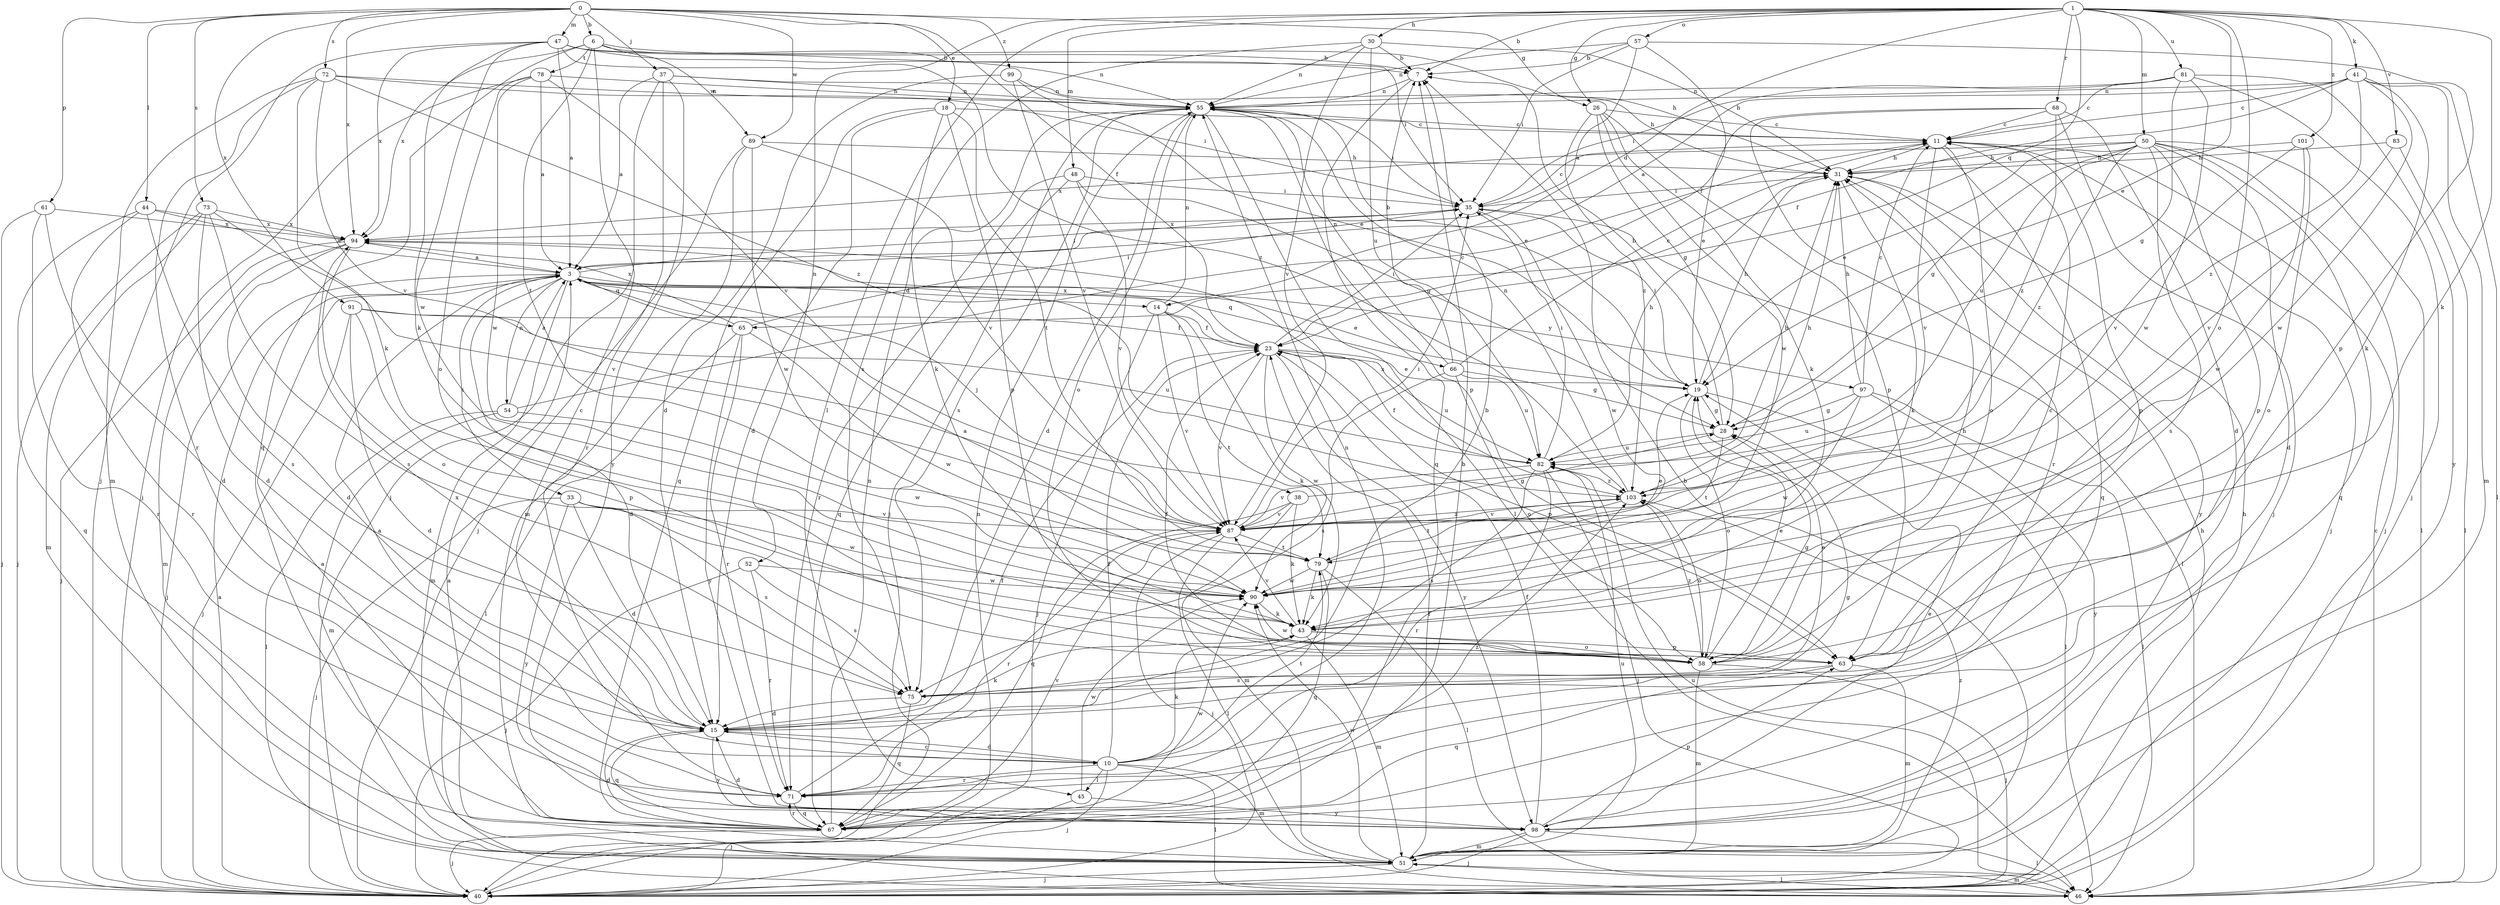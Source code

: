 strict digraph  {
0;
1;
3;
6;
7;
10;
11;
14;
15;
18;
19;
23;
26;
28;
30;
31;
33;
35;
37;
38;
40;
41;
43;
44;
45;
46;
47;
48;
50;
51;
52;
54;
55;
57;
58;
61;
63;
65;
66;
67;
68;
71;
72;
73;
75;
78;
79;
81;
82;
83;
87;
89;
90;
91;
94;
97;
98;
99;
101;
103;
0 -> 6  [label=b];
0 -> 18  [label=e];
0 -> 23  [label=f];
0 -> 26  [label=g];
0 -> 37  [label=j];
0 -> 44  [label=l];
0 -> 47  [label=m];
0 -> 61  [label=p];
0 -> 72  [label=s];
0 -> 73  [label=s];
0 -> 89  [label=w];
0 -> 91  [label=x];
0 -> 94  [label=x];
0 -> 99  [label=z];
1 -> 7  [label=b];
1 -> 14  [label=d];
1 -> 19  [label=e];
1 -> 26  [label=g];
1 -> 30  [label=h];
1 -> 41  [label=k];
1 -> 43  [label=k];
1 -> 45  [label=l];
1 -> 48  [label=m];
1 -> 50  [label=m];
1 -> 52  [label=n];
1 -> 57  [label=o];
1 -> 58  [label=o];
1 -> 65  [label=q];
1 -> 68  [label=r];
1 -> 81  [label=u];
1 -> 83  [label=v];
1 -> 101  [label=z];
3 -> 14  [label=d];
3 -> 15  [label=d];
3 -> 19  [label=e];
3 -> 33  [label=i];
3 -> 35  [label=i];
3 -> 38  [label=j];
3 -> 40  [label=j];
3 -> 51  [label=m];
3 -> 54  [label=n];
3 -> 65  [label=q];
3 -> 66  [label=q];
3 -> 97  [label=y];
6 -> 7  [label=b];
6 -> 10  [label=c];
6 -> 35  [label=i];
6 -> 67  [label=q];
6 -> 78  [label=t];
6 -> 79  [label=t];
6 -> 89  [label=w];
6 -> 94  [label=x];
7 -> 55  [label=n];
7 -> 67  [label=q];
10 -> 3  [label=a];
10 -> 15  [label=d];
10 -> 23  [label=f];
10 -> 28  [label=g];
10 -> 40  [label=j];
10 -> 43  [label=k];
10 -> 45  [label=l];
10 -> 46  [label=l];
10 -> 51  [label=m];
10 -> 55  [label=n];
10 -> 71  [label=r];
10 -> 79  [label=t];
11 -> 31  [label=h];
11 -> 40  [label=j];
11 -> 58  [label=o];
11 -> 63  [label=p];
11 -> 67  [label=q];
11 -> 87  [label=v];
14 -> 23  [label=f];
14 -> 40  [label=j];
14 -> 43  [label=k];
14 -> 55  [label=n];
14 -> 79  [label=t];
14 -> 87  [label=v];
15 -> 7  [label=b];
15 -> 10  [label=c];
15 -> 43  [label=k];
15 -> 67  [label=q];
15 -> 94  [label=x];
15 -> 98  [label=y];
18 -> 11  [label=c];
18 -> 15  [label=d];
18 -> 43  [label=k];
18 -> 63  [label=p];
18 -> 67  [label=q];
18 -> 79  [label=t];
19 -> 28  [label=g];
19 -> 31  [label=h];
19 -> 35  [label=i];
19 -> 46  [label=l];
19 -> 58  [label=o];
23 -> 19  [label=e];
23 -> 35  [label=i];
23 -> 63  [label=p];
23 -> 82  [label=u];
23 -> 87  [label=v];
23 -> 90  [label=w];
23 -> 94  [label=x];
23 -> 98  [label=y];
26 -> 11  [label=c];
26 -> 28  [label=g];
26 -> 43  [label=k];
26 -> 63  [label=p];
26 -> 90  [label=w];
26 -> 103  [label=z];
28 -> 7  [label=b];
28 -> 79  [label=t];
28 -> 82  [label=u];
30 -> 7  [label=b];
30 -> 31  [label=h];
30 -> 55  [label=n];
30 -> 75  [label=s];
30 -> 82  [label=u];
30 -> 87  [label=v];
31 -> 35  [label=i];
31 -> 43  [label=k];
31 -> 98  [label=y];
33 -> 15  [label=d];
33 -> 40  [label=j];
33 -> 75  [label=s];
33 -> 87  [label=v];
33 -> 90  [label=w];
33 -> 98  [label=y];
35 -> 11  [label=c];
35 -> 46  [label=l];
35 -> 90  [label=w];
35 -> 94  [label=x];
37 -> 3  [label=a];
37 -> 31  [label=h];
37 -> 40  [label=j];
37 -> 55  [label=n];
37 -> 71  [label=r];
37 -> 98  [label=y];
38 -> 31  [label=h];
38 -> 43  [label=k];
38 -> 51  [label=m];
38 -> 67  [label=q];
38 -> 87  [label=v];
40 -> 3  [label=a];
40 -> 55  [label=n];
40 -> 82  [label=u];
41 -> 3  [label=a];
41 -> 11  [label=c];
41 -> 23  [label=f];
41 -> 43  [label=k];
41 -> 46  [label=l];
41 -> 51  [label=m];
41 -> 55  [label=n];
41 -> 90  [label=w];
41 -> 103  [label=z];
43 -> 51  [label=m];
43 -> 58  [label=o];
43 -> 63  [label=p];
43 -> 87  [label=v];
44 -> 3  [label=a];
44 -> 67  [label=q];
44 -> 71  [label=r];
44 -> 75  [label=s];
44 -> 94  [label=x];
45 -> 40  [label=j];
45 -> 90  [label=w];
45 -> 98  [label=y];
46 -> 11  [label=c];
46 -> 51  [label=m];
47 -> 3  [label=a];
47 -> 7  [label=b];
47 -> 31  [label=h];
47 -> 40  [label=j];
47 -> 43  [label=k];
47 -> 55  [label=n];
47 -> 90  [label=w];
47 -> 94  [label=x];
47 -> 103  [label=z];
48 -> 28  [label=g];
48 -> 35  [label=i];
48 -> 67  [label=q];
48 -> 71  [label=r];
48 -> 87  [label=v];
50 -> 15  [label=d];
50 -> 19  [label=e];
50 -> 28  [label=g];
50 -> 31  [label=h];
50 -> 40  [label=j];
50 -> 46  [label=l];
50 -> 63  [label=p];
50 -> 67  [label=q];
50 -> 75  [label=s];
50 -> 82  [label=u];
50 -> 94  [label=x];
50 -> 103  [label=z];
51 -> 3  [label=a];
51 -> 7  [label=b];
51 -> 23  [label=f];
51 -> 31  [label=h];
51 -> 40  [label=j];
51 -> 46  [label=l];
51 -> 82  [label=u];
51 -> 90  [label=w];
51 -> 103  [label=z];
52 -> 40  [label=j];
52 -> 71  [label=r];
52 -> 75  [label=s];
52 -> 90  [label=w];
54 -> 3  [label=a];
54 -> 11  [label=c];
54 -> 46  [label=l];
54 -> 51  [label=m];
54 -> 90  [label=w];
55 -> 11  [label=c];
55 -> 15  [label=d];
55 -> 19  [label=e];
55 -> 35  [label=i];
55 -> 40  [label=j];
55 -> 46  [label=l];
55 -> 58  [label=o];
55 -> 63  [label=p];
55 -> 75  [label=s];
57 -> 3  [label=a];
57 -> 7  [label=b];
57 -> 23  [label=f];
57 -> 35  [label=i];
57 -> 55  [label=n];
57 -> 63  [label=p];
58 -> 19  [label=e];
58 -> 23  [label=f];
58 -> 28  [label=g];
58 -> 31  [label=h];
58 -> 40  [label=j];
58 -> 51  [label=m];
58 -> 90  [label=w];
58 -> 103  [label=z];
61 -> 15  [label=d];
61 -> 40  [label=j];
61 -> 71  [label=r];
61 -> 94  [label=x];
63 -> 11  [label=c];
63 -> 51  [label=m];
63 -> 67  [label=q];
63 -> 75  [label=s];
65 -> 35  [label=i];
65 -> 46  [label=l];
65 -> 71  [label=r];
65 -> 90  [label=w];
65 -> 94  [label=x];
65 -> 98  [label=y];
66 -> 7  [label=b];
66 -> 11  [label=c];
66 -> 28  [label=g];
66 -> 55  [label=n];
66 -> 58  [label=o];
66 -> 75  [label=s];
66 -> 82  [label=u];
67 -> 3  [label=a];
67 -> 7  [label=b];
67 -> 15  [label=d];
67 -> 40  [label=j];
67 -> 55  [label=n];
67 -> 71  [label=r];
67 -> 87  [label=v];
67 -> 90  [label=w];
68 -> 11  [label=c];
68 -> 15  [label=d];
68 -> 19  [label=e];
68 -> 40  [label=j];
68 -> 71  [label=r];
68 -> 103  [label=z];
71 -> 23  [label=f];
71 -> 67  [label=q];
71 -> 103  [label=z];
72 -> 35  [label=i];
72 -> 43  [label=k];
72 -> 51  [label=m];
72 -> 55  [label=n];
72 -> 71  [label=r];
72 -> 87  [label=v];
72 -> 103  [label=z];
73 -> 15  [label=d];
73 -> 40  [label=j];
73 -> 51  [label=m];
73 -> 75  [label=s];
73 -> 87  [label=v];
73 -> 94  [label=x];
75 -> 15  [label=d];
75 -> 19  [label=e];
75 -> 67  [label=q];
78 -> 3  [label=a];
78 -> 40  [label=j];
78 -> 55  [label=n];
78 -> 58  [label=o];
78 -> 87  [label=v];
78 -> 90  [label=w];
79 -> 3  [label=a];
79 -> 19  [label=e];
79 -> 43  [label=k];
79 -> 46  [label=l];
79 -> 67  [label=q];
79 -> 90  [label=w];
81 -> 11  [label=c];
81 -> 28  [label=g];
81 -> 35  [label=i];
81 -> 40  [label=j];
81 -> 55  [label=n];
81 -> 90  [label=w];
81 -> 98  [label=y];
82 -> 23  [label=f];
82 -> 31  [label=h];
82 -> 35  [label=i];
82 -> 40  [label=j];
82 -> 71  [label=r];
82 -> 75  [label=s];
82 -> 87  [label=v];
82 -> 103  [label=z];
83 -> 31  [label=h];
83 -> 46  [label=l];
83 -> 87  [label=v];
87 -> 28  [label=g];
87 -> 35  [label=i];
87 -> 40  [label=j];
87 -> 46  [label=l];
87 -> 71  [label=r];
87 -> 79  [label=t];
87 -> 103  [label=z];
89 -> 31  [label=h];
89 -> 40  [label=j];
89 -> 51  [label=m];
89 -> 87  [label=v];
89 -> 90  [label=w];
90 -> 43  [label=k];
91 -> 15  [label=d];
91 -> 23  [label=f];
91 -> 40  [label=j];
91 -> 63  [label=p];
91 -> 82  [label=u];
94 -> 3  [label=a];
94 -> 15  [label=d];
94 -> 40  [label=j];
94 -> 51  [label=m];
94 -> 58  [label=o];
97 -> 11  [label=c];
97 -> 28  [label=g];
97 -> 31  [label=h];
97 -> 46  [label=l];
97 -> 82  [label=u];
97 -> 90  [label=w];
97 -> 98  [label=y];
98 -> 15  [label=d];
98 -> 19  [label=e];
98 -> 23  [label=f];
98 -> 31  [label=h];
98 -> 40  [label=j];
98 -> 46  [label=l];
98 -> 51  [label=m];
98 -> 63  [label=p];
99 -> 15  [label=d];
99 -> 19  [label=e];
99 -> 55  [label=n];
99 -> 87  [label=v];
101 -> 31  [label=h];
101 -> 58  [label=o];
101 -> 87  [label=v];
101 -> 90  [label=w];
103 -> 31  [label=h];
103 -> 55  [label=n];
103 -> 58  [label=o];
103 -> 79  [label=t];
103 -> 87  [label=v];
103 -> 94  [label=x];
}

